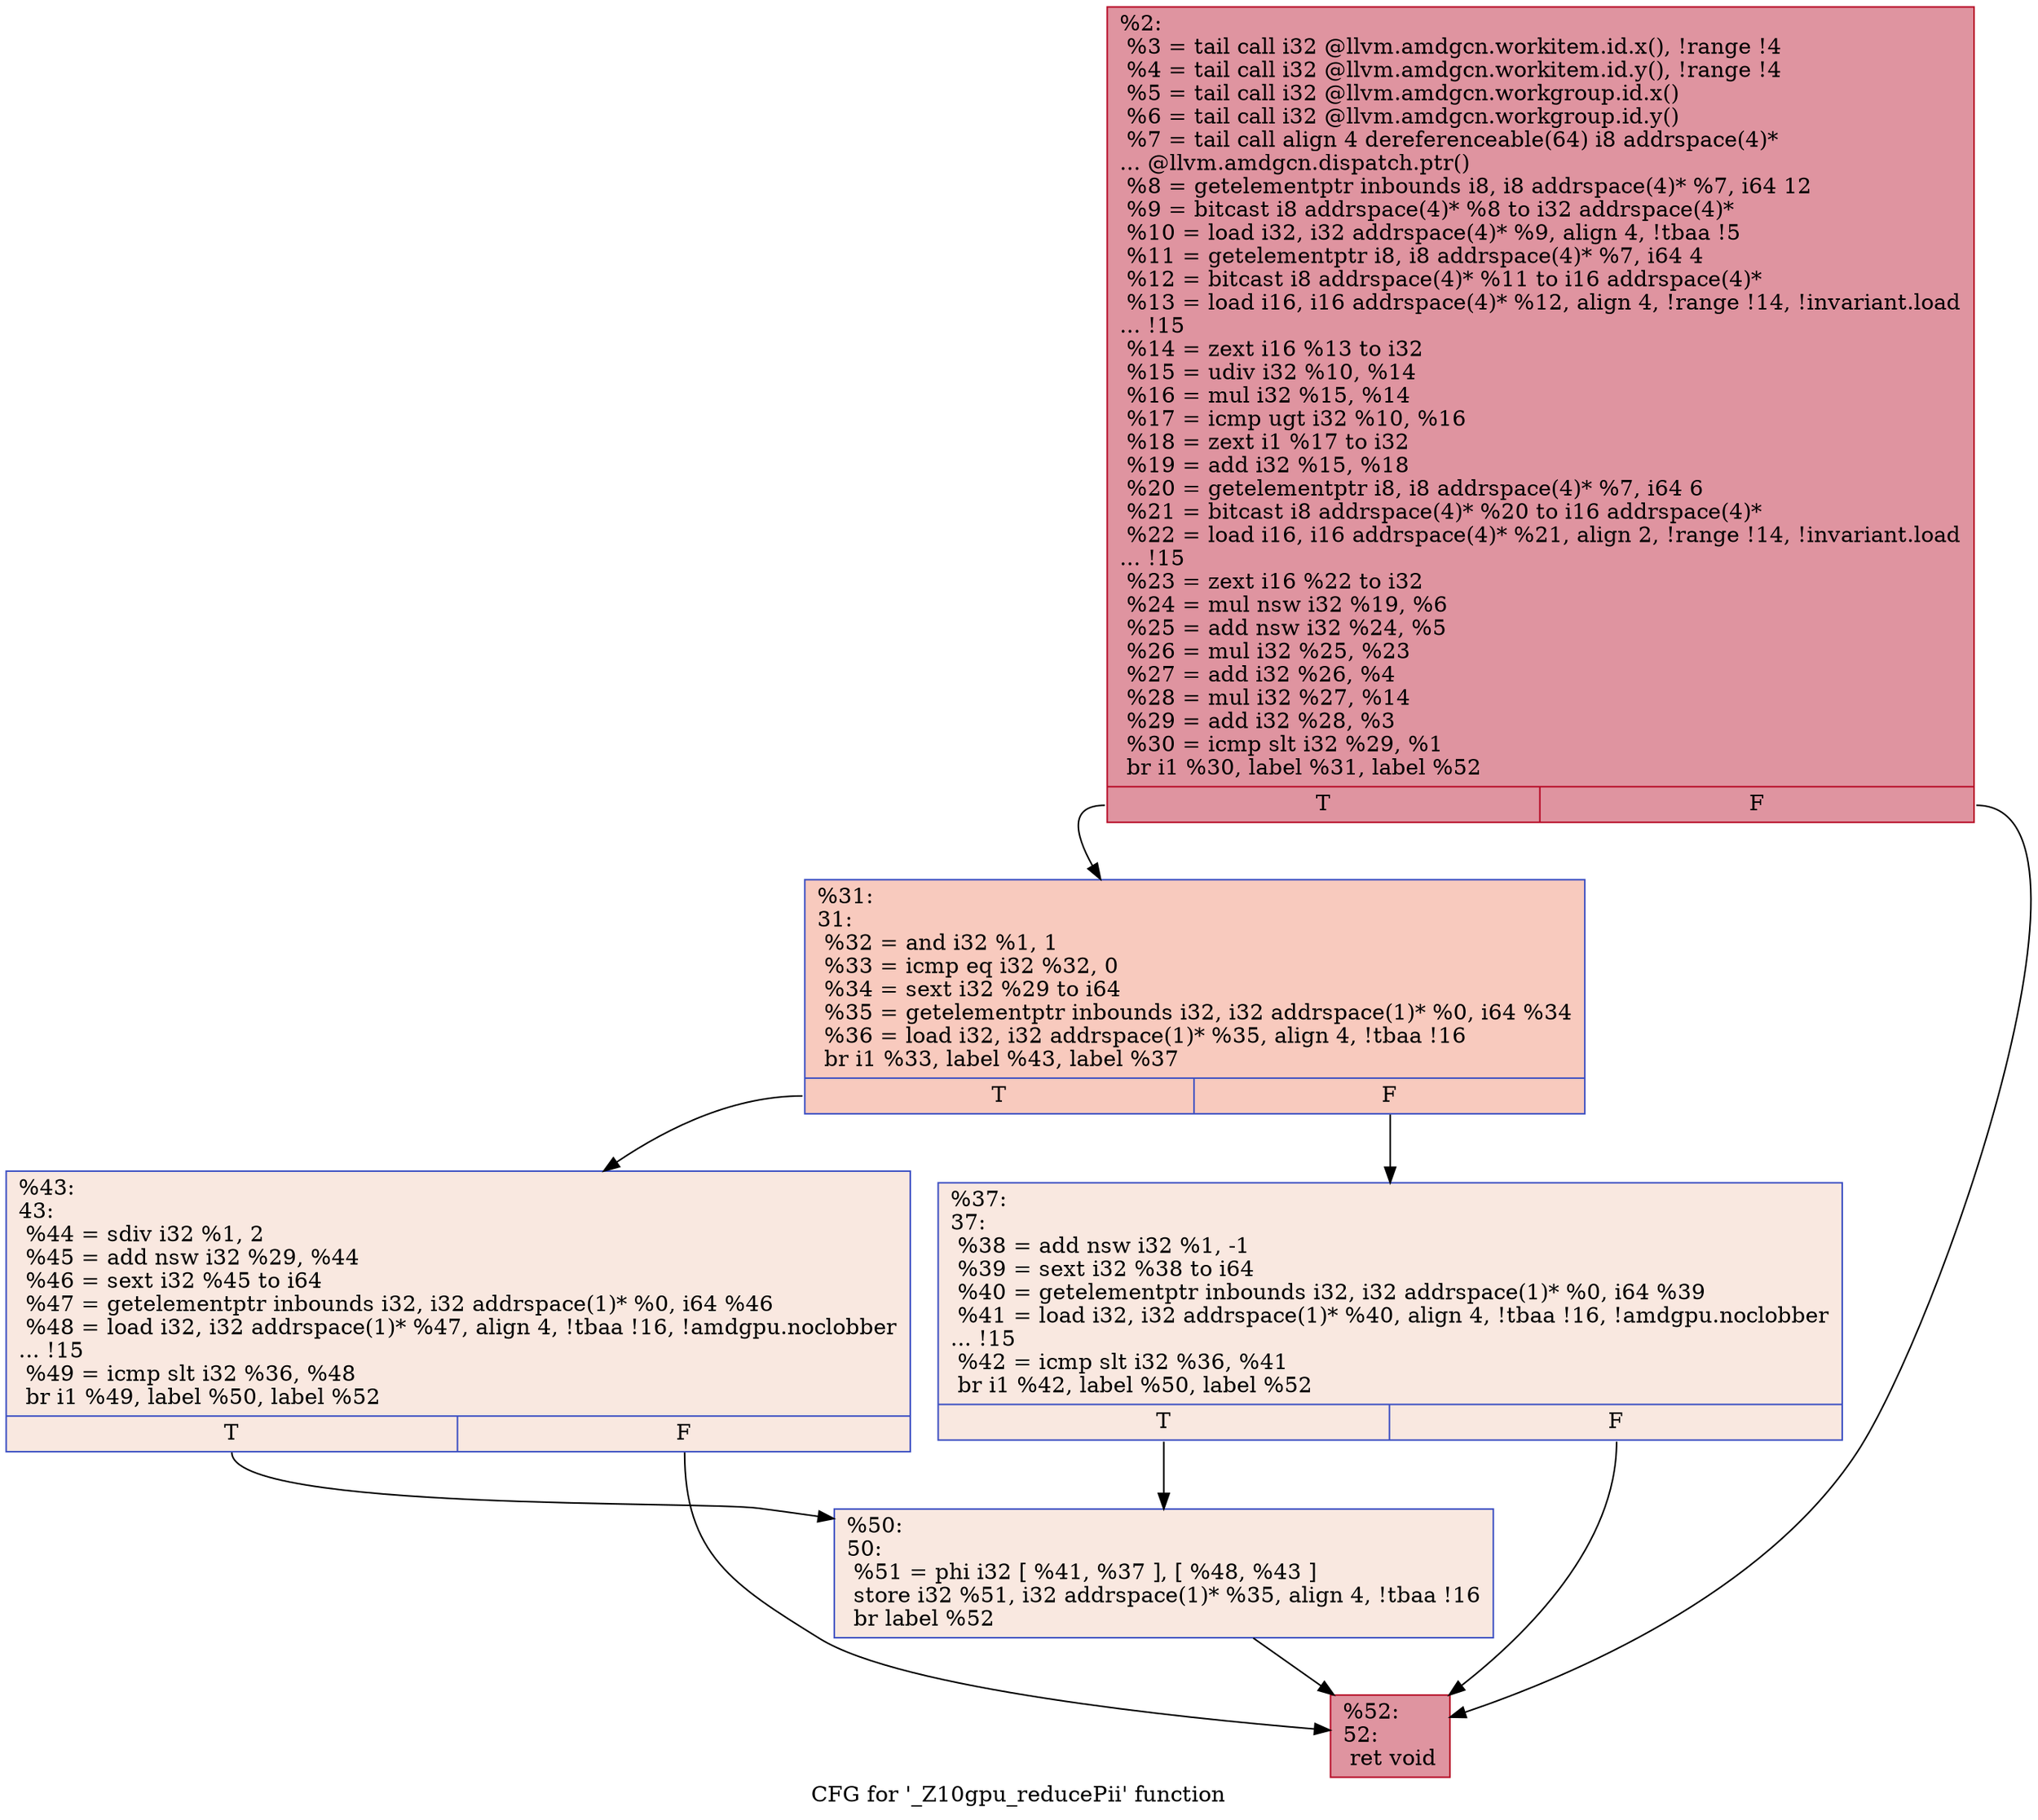digraph "CFG for '_Z10gpu_reducePii' function" {
	label="CFG for '_Z10gpu_reducePii' function";

	Node0x5267830 [shape=record,color="#b70d28ff", style=filled, fillcolor="#b70d2870",label="{%2:\l  %3 = tail call i32 @llvm.amdgcn.workitem.id.x(), !range !4\l  %4 = tail call i32 @llvm.amdgcn.workitem.id.y(), !range !4\l  %5 = tail call i32 @llvm.amdgcn.workgroup.id.x()\l  %6 = tail call i32 @llvm.amdgcn.workgroup.id.y()\l  %7 = tail call align 4 dereferenceable(64) i8 addrspace(4)*\l... @llvm.amdgcn.dispatch.ptr()\l  %8 = getelementptr inbounds i8, i8 addrspace(4)* %7, i64 12\l  %9 = bitcast i8 addrspace(4)* %8 to i32 addrspace(4)*\l  %10 = load i32, i32 addrspace(4)* %9, align 4, !tbaa !5\l  %11 = getelementptr i8, i8 addrspace(4)* %7, i64 4\l  %12 = bitcast i8 addrspace(4)* %11 to i16 addrspace(4)*\l  %13 = load i16, i16 addrspace(4)* %12, align 4, !range !14, !invariant.load\l... !15\l  %14 = zext i16 %13 to i32\l  %15 = udiv i32 %10, %14\l  %16 = mul i32 %15, %14\l  %17 = icmp ugt i32 %10, %16\l  %18 = zext i1 %17 to i32\l  %19 = add i32 %15, %18\l  %20 = getelementptr i8, i8 addrspace(4)* %7, i64 6\l  %21 = bitcast i8 addrspace(4)* %20 to i16 addrspace(4)*\l  %22 = load i16, i16 addrspace(4)* %21, align 2, !range !14, !invariant.load\l... !15\l  %23 = zext i16 %22 to i32\l  %24 = mul nsw i32 %19, %6\l  %25 = add nsw i32 %24, %5\l  %26 = mul i32 %25, %23\l  %27 = add i32 %26, %4\l  %28 = mul i32 %27, %14\l  %29 = add i32 %28, %3\l  %30 = icmp slt i32 %29, %1\l  br i1 %30, label %31, label %52\l|{<s0>T|<s1>F}}"];
	Node0x5267830:s0 -> Node0x526b860;
	Node0x5267830:s1 -> Node0x526b8f0;
	Node0x526b860 [shape=record,color="#3d50c3ff", style=filled, fillcolor="#ef886b70",label="{%31:\l31:                                               \l  %32 = and i32 %1, 1\l  %33 = icmp eq i32 %32, 0\l  %34 = sext i32 %29 to i64\l  %35 = getelementptr inbounds i32, i32 addrspace(1)* %0, i64 %34\l  %36 = load i32, i32 addrspace(1)* %35, align 4, !tbaa !16\l  br i1 %33, label %43, label %37\l|{<s0>T|<s1>F}}"];
	Node0x526b860:s0 -> Node0x526bf50;
	Node0x526b860:s1 -> Node0x526bfe0;
	Node0x526bfe0 [shape=record,color="#3d50c3ff", style=filled, fillcolor="#f1ccb870",label="{%37:\l37:                                               \l  %38 = add nsw i32 %1, -1\l  %39 = sext i32 %38 to i64\l  %40 = getelementptr inbounds i32, i32 addrspace(1)* %0, i64 %39\l  %41 = load i32, i32 addrspace(1)* %40, align 4, !tbaa !16, !amdgpu.noclobber\l... !15\l  %42 = icmp slt i32 %36, %41\l  br i1 %42, label %50, label %52\l|{<s0>T|<s1>F}}"];
	Node0x526bfe0:s0 -> Node0x526ca00;
	Node0x526bfe0:s1 -> Node0x526b8f0;
	Node0x526bf50 [shape=record,color="#3d50c3ff", style=filled, fillcolor="#f1ccb870",label="{%43:\l43:                                               \l  %44 = sdiv i32 %1, 2\l  %45 = add nsw i32 %29, %44\l  %46 = sext i32 %45 to i64\l  %47 = getelementptr inbounds i32, i32 addrspace(1)* %0, i64 %46\l  %48 = load i32, i32 addrspace(1)* %47, align 4, !tbaa !16, !amdgpu.noclobber\l... !15\l  %49 = icmp slt i32 %36, %48\l  br i1 %49, label %50, label %52\l|{<s0>T|<s1>F}}"];
	Node0x526bf50:s0 -> Node0x526ca00;
	Node0x526bf50:s1 -> Node0x526b8f0;
	Node0x526ca00 [shape=record,color="#3d50c3ff", style=filled, fillcolor="#f1ccb870",label="{%50:\l50:                                               \l  %51 = phi i32 [ %41, %37 ], [ %48, %43 ]\l  store i32 %51, i32 addrspace(1)* %35, align 4, !tbaa !16\l  br label %52\l}"];
	Node0x526ca00 -> Node0x526b8f0;
	Node0x526b8f0 [shape=record,color="#b70d28ff", style=filled, fillcolor="#b70d2870",label="{%52:\l52:                                               \l  ret void\l}"];
}
